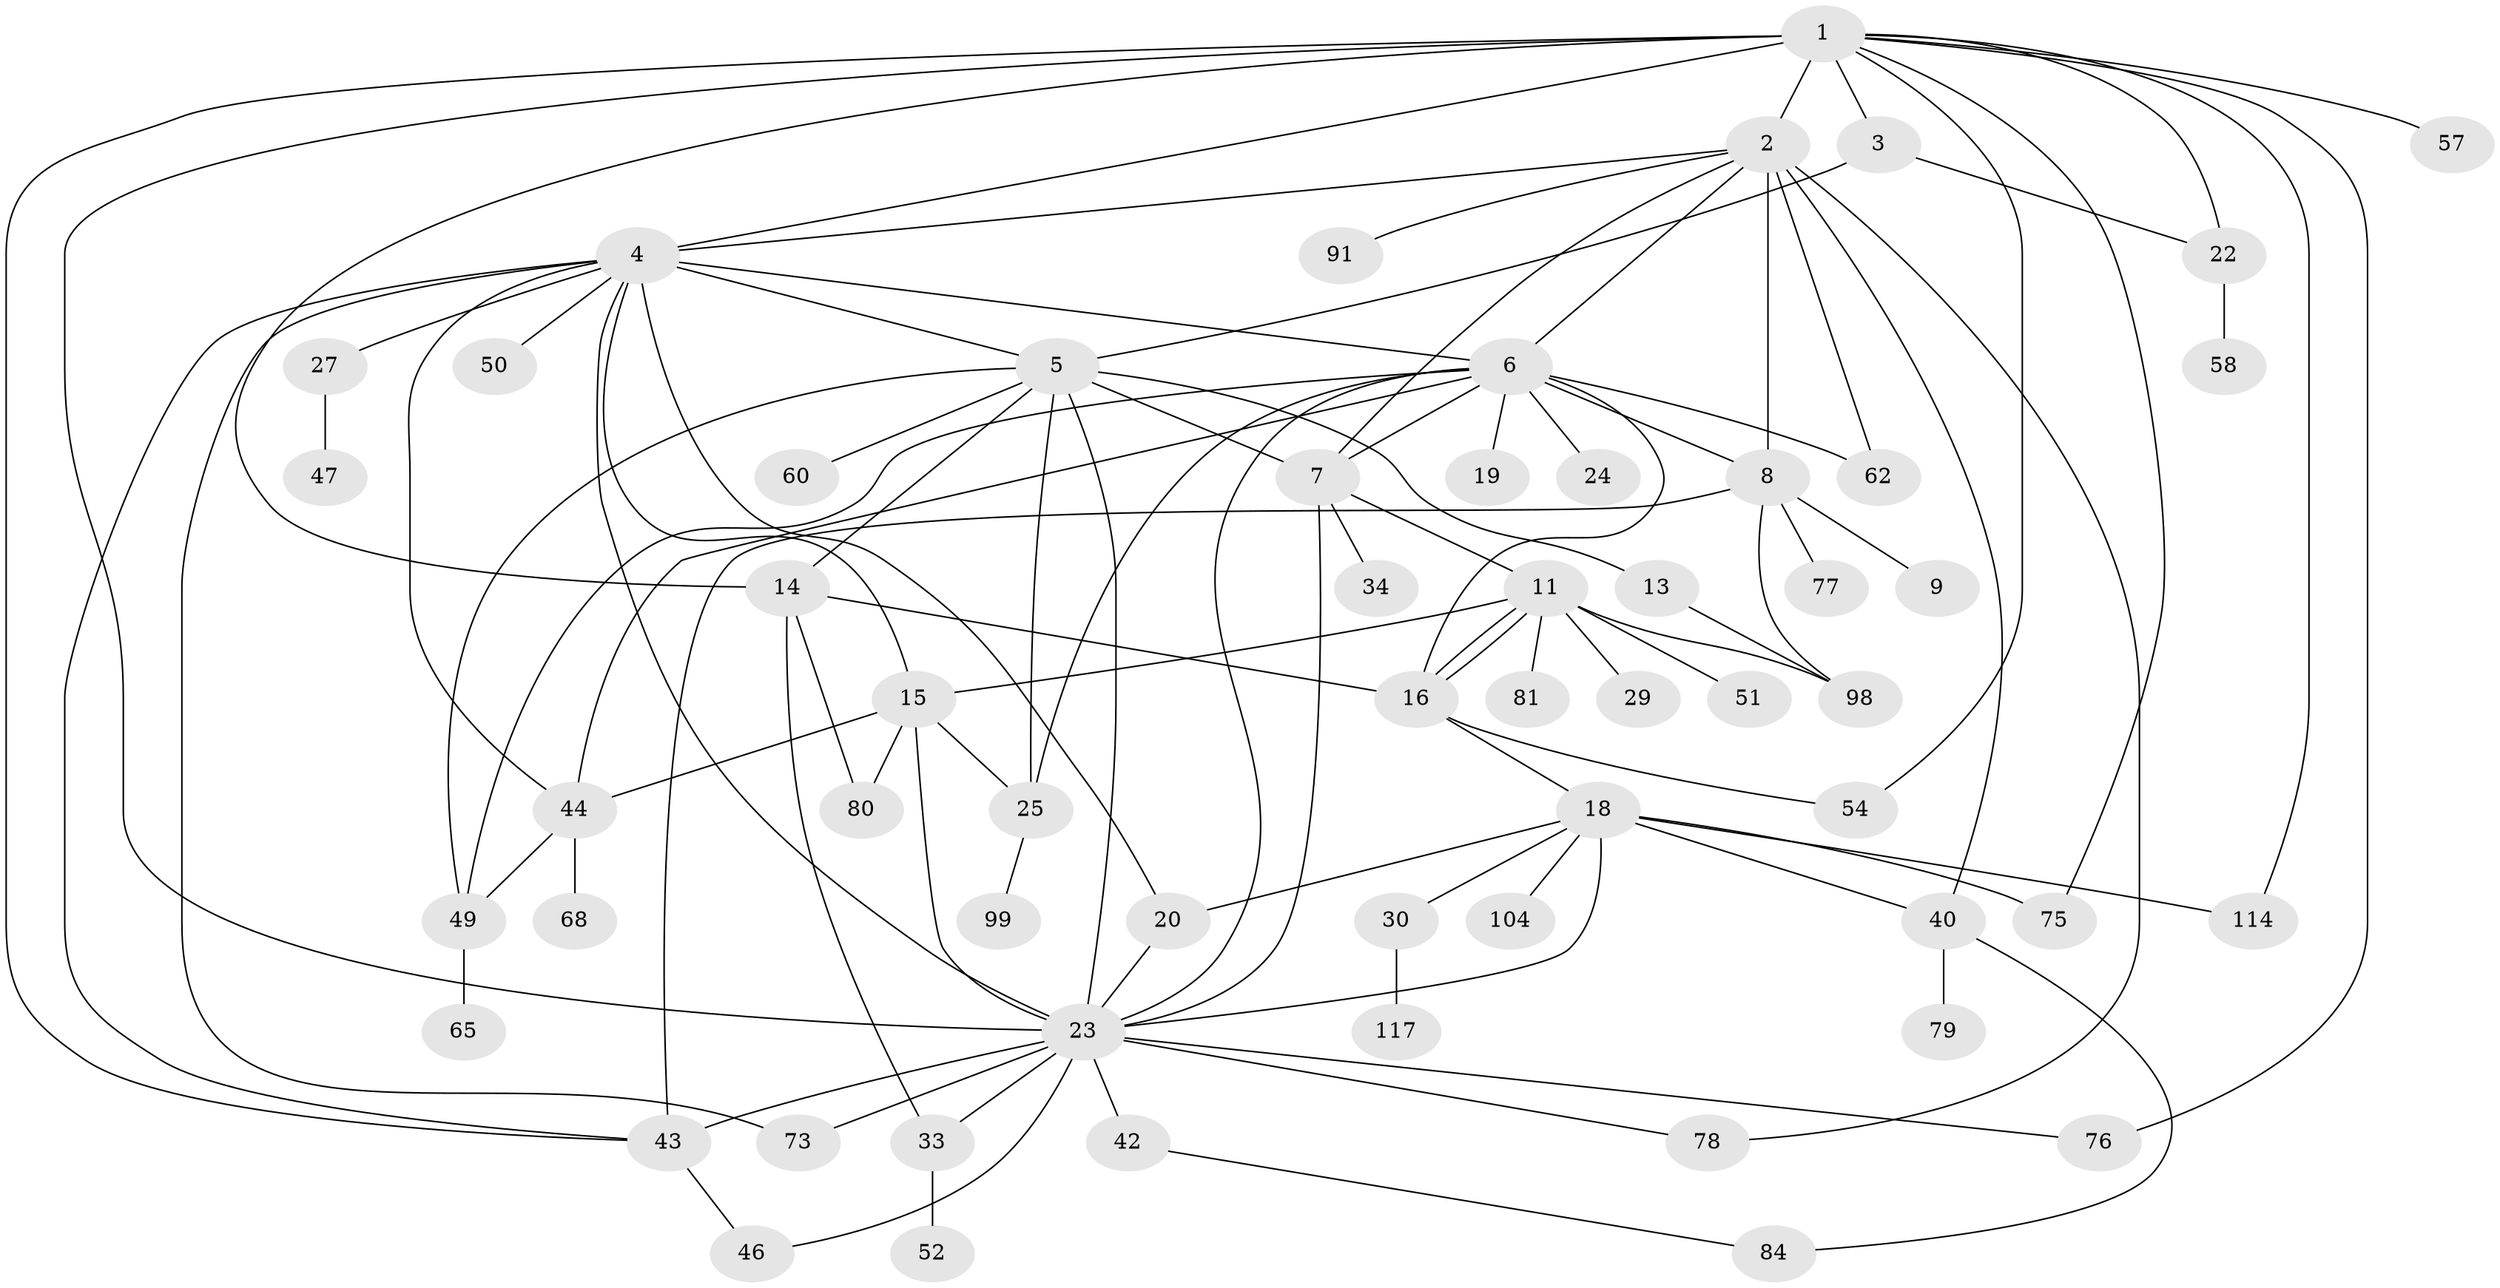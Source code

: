 // original degree distribution, {10: 0.008547008547008548, 7: 0.017094017094017096, 4: 0.08547008547008547, 11: 0.017094017094017096, 13: 0.008547008547008548, 15: 0.008547008547008548, 1: 0.4188034188034188, 8: 0.03418803418803419, 5: 0.03418803418803419, 2: 0.2564102564102564, 9: 0.008547008547008548, 3: 0.06837606837606838, 12: 0.008547008547008548, 6: 0.02564102564102564}
// Generated by graph-tools (version 1.1) at 2025/14/03/09/25 04:14:20]
// undirected, 58 vertices, 100 edges
graph export_dot {
graph [start="1"]
  node [color=gray90,style=filled];
  1 [super="+41+82"];
  2 [super="+28+17"];
  3 [super="+61"];
  4 [super="+66+56+12+21"];
  5 [super="+10+97+87"];
  6;
  7 [super="+64"];
  8 [super="+109+103+110+48+31+32"];
  9;
  11;
  13;
  14;
  15 [super="+53+83"];
  16 [super="+111+107"];
  18;
  19;
  20 [super="+37"];
  22;
  23 [super="+26+39"];
  24;
  25;
  27 [super="+72+36"];
  29;
  30;
  33;
  34;
  40 [super="+92"];
  42;
  43 [super="+106"];
  44 [super="+55+59"];
  46 [super="+86"];
  47;
  49;
  50;
  51;
  52;
  54;
  57;
  58;
  60;
  62;
  65;
  68;
  73 [super="+85"];
  75;
  76;
  77 [super="+90"];
  78;
  79;
  80;
  81;
  84;
  91;
  98 [super="+100+102"];
  99;
  104;
  114;
  117;
  1 -- 2 [weight=2];
  1 -- 3;
  1 -- 22;
  1 -- 54;
  1 -- 76;
  1 -- 114;
  1 -- 4 [weight=2];
  1 -- 57;
  1 -- 75;
  1 -- 14;
  1 -- 43;
  1 -- 23;
  2 -- 4;
  2 -- 7;
  2 -- 91;
  2 -- 6;
  2 -- 8;
  2 -- 62;
  2 -- 40;
  2 -- 78;
  3 -- 5;
  3 -- 22;
  4 -- 6;
  4 -- 15;
  4 -- 44;
  4 -- 73;
  4 -- 20;
  4 -- 43;
  4 -- 50;
  4 -- 5;
  4 -- 23;
  4 -- 27;
  5 -- 7;
  5 -- 13;
  5 -- 14;
  5 -- 25;
  5 -- 49;
  5 -- 60;
  5 -- 23 [weight=2];
  6 -- 7;
  6 -- 8 [weight=3];
  6 -- 16;
  6 -- 19;
  6 -- 24;
  6 -- 25;
  6 -- 44;
  6 -- 49;
  6 -- 62;
  6 -- 23 [weight=2];
  7 -- 11;
  7 -- 34;
  7 -- 23;
  8 -- 9;
  8 -- 43;
  8 -- 98;
  8 -- 77;
  11 -- 15;
  11 -- 16;
  11 -- 16;
  11 -- 29;
  11 -- 51;
  11 -- 81;
  11 -- 98;
  13 -- 98;
  14 -- 16;
  14 -- 33;
  14 -- 80;
  15 -- 25;
  15 -- 80;
  15 -- 23;
  15 -- 44;
  16 -- 18;
  16 -- 54;
  18 -- 20;
  18 -- 23 [weight=2];
  18 -- 30;
  18 -- 40;
  18 -- 75;
  18 -- 104;
  18 -- 114;
  20 -- 23;
  22 -- 58;
  23 -- 33;
  23 -- 73;
  23 -- 43 [weight=2];
  23 -- 76;
  23 -- 78;
  23 -- 46;
  23 -- 42;
  25 -- 99;
  27 -- 47;
  30 -- 117;
  33 -- 52;
  40 -- 79;
  40 -- 84;
  42 -- 84;
  43 -- 46;
  44 -- 49;
  44 -- 68;
  49 -- 65;
}
